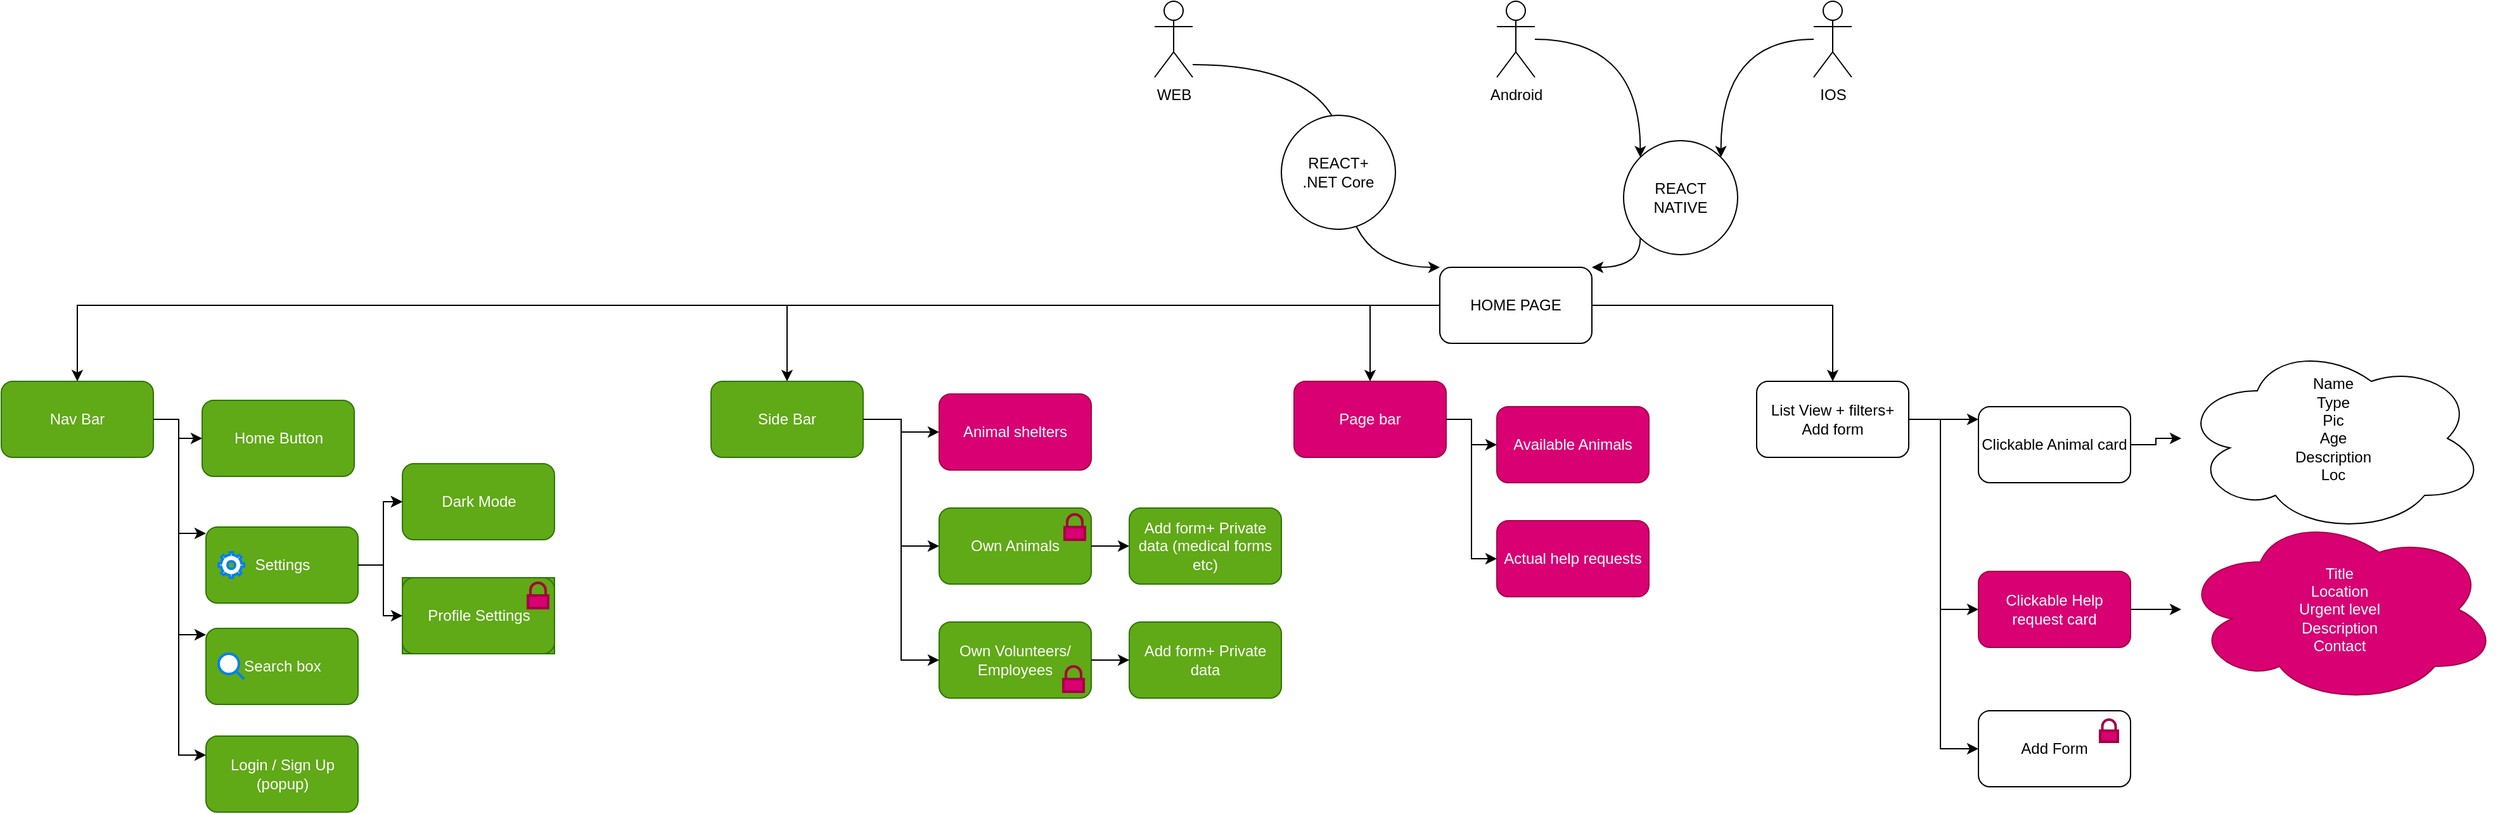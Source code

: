 <mxfile version="21.5.2" type="device">
  <diagram id="prtHgNgQTEPvFCAcTncT" name="Page-1">
    <mxGraphModel dx="2555" dy="983" grid="1" gridSize="10" guides="1" tooltips="1" connect="1" arrows="1" fold="1" page="1" pageScale="1" pageWidth="827" pageHeight="1169" math="0" shadow="0">
      <root>
        <mxCell id="0" />
        <mxCell id="1" parent="0" />
        <mxCell id="9PpW-I_dux-D_h7kpUux-74" value="" style="group;movable=1;resizable=1;rotatable=1;deletable=1;editable=1;locked=0;connectable=1;" parent="1" vertex="1" connectable="0">
          <mxGeometry x="-770" y="340" width="770" height="340" as="geometry" />
        </mxCell>
        <mxCell id="9PpW-I_dux-D_h7kpUux-17" value="Nav Bar" style="whiteSpace=wrap;html=1;rounded=1;fillColor=#60a917;fontColor=#ffffff;strokeColor=#2D7600;" parent="9PpW-I_dux-D_h7kpUux-74" vertex="1">
          <mxGeometry width="120" height="60" as="geometry" />
        </mxCell>
        <mxCell id="9PpW-I_dux-D_h7kpUux-52" value="" style="group" parent="9PpW-I_dux-D_h7kpUux-74" vertex="1" connectable="0">
          <mxGeometry x="140" y="50" width="315" height="290" as="geometry" />
        </mxCell>
        <mxCell id="9PpW-I_dux-D_h7kpUux-51" value="" style="group" parent="9PpW-I_dux-D_h7kpUux-52" vertex="1" connectable="0">
          <mxGeometry height="255" as="geometry" />
        </mxCell>
        <mxCell id="9PpW-I_dux-D_h7kpUux-49" value="" style="group" parent="9PpW-I_dux-D_h7kpUux-52" vertex="1" connectable="0">
          <mxGeometry x="21.5" y="15" width="275" height="275" as="geometry" />
        </mxCell>
        <mxCell id="9PpW-I_dux-D_h7kpUux-19" value="Settings" style="whiteSpace=wrap;html=1;rounded=1;fillColor=#60a917;fontColor=#ffffff;strokeColor=#2D7600;" parent="9PpW-I_dux-D_h7kpUux-49" vertex="1">
          <mxGeometry y="50" width="120" height="60" as="geometry" />
        </mxCell>
        <mxCell id="9PpW-I_dux-D_h7kpUux-22" value="Search box " style="whiteSpace=wrap;html=1;rounded=1;fillColor=#60a917;fontColor=#ffffff;strokeColor=#2D7600;" parent="9PpW-I_dux-D_h7kpUux-49" vertex="1">
          <mxGeometry y="130" width="120" height="60" as="geometry" />
        </mxCell>
        <mxCell id="9PpW-I_dux-D_h7kpUux-24" value="" style="html=1;verticalLabelPosition=bottom;align=center;labelBackgroundColor=#ffffff;verticalAlign=top;strokeWidth=2;strokeColor=#0080F0;shadow=0;dashed=0;shape=mxgraph.ios7.icons.settings;" parent="9PpW-I_dux-D_h7kpUux-49" vertex="1">
          <mxGeometry x="10" y="70" width="20" height="20" as="geometry" />
        </mxCell>
        <mxCell id="9PpW-I_dux-D_h7kpUux-25" value="" style="html=1;verticalLabelPosition=bottom;align=center;labelBackgroundColor=#ffffff;verticalAlign=top;strokeWidth=2;strokeColor=#0080F0;shadow=0;dashed=0;shape=mxgraph.ios7.icons.looking_glass;" parent="9PpW-I_dux-D_h7kpUux-49" vertex="1">
          <mxGeometry x="10" y="150" width="20" height="20" as="geometry" />
        </mxCell>
        <mxCell id="9PpW-I_dux-D_h7kpUux-26" value="Login / Sign Up&lt;br&gt;(popup)" style="whiteSpace=wrap;html=1;rounded=1;fillColor=#60a917;fontColor=#ffffff;strokeColor=#2D7600;" parent="9PpW-I_dux-D_h7kpUux-49" vertex="1">
          <mxGeometry y="215" width="120" height="60" as="geometry" />
        </mxCell>
        <mxCell id="9PpW-I_dux-D_h7kpUux-28" value="Dark Mode" style="whiteSpace=wrap;html=1;rounded=1;fillColor=#60a917;fontColor=#ffffff;strokeColor=#2D7600;" parent="9PpW-I_dux-D_h7kpUux-49" vertex="1">
          <mxGeometry x="155" width="120" height="60" as="geometry" />
        </mxCell>
        <mxCell id="9PpW-I_dux-D_h7kpUux-29" value="" style="edgeStyle=orthogonalEdgeStyle;rounded=0;orthogonalLoop=1;jettySize=auto;html=1;" parent="9PpW-I_dux-D_h7kpUux-49" source="9PpW-I_dux-D_h7kpUux-19" target="9PpW-I_dux-D_h7kpUux-28" edge="1">
          <mxGeometry relative="1" as="geometry" />
        </mxCell>
        <mxCell id="9PpW-I_dux-D_h7kpUux-30" value="" style="edgeStyle=orthogonalEdgeStyle;rounded=0;orthogonalLoop=1;jettySize=auto;html=1;" parent="9PpW-I_dux-D_h7kpUux-49" source="9PpW-I_dux-D_h7kpUux-19" target="9PpW-I_dux-D_h7kpUux-28" edge="1">
          <mxGeometry relative="1" as="geometry" />
        </mxCell>
        <mxCell id="9PpW-I_dux-D_h7kpUux-34" value="" style="group;fillColor=#60a917;fontColor=#ffffff;strokeColor=#2D7600;" parent="9PpW-I_dux-D_h7kpUux-49" vertex="1" connectable="0">
          <mxGeometry x="155" y="90" width="120" height="60" as="geometry" />
        </mxCell>
        <mxCell id="9PpW-I_dux-D_h7kpUux-32" value="Profile Settings" style="whiteSpace=wrap;html=1;rounded=1;fillColor=#60a917;fontColor=#ffffff;strokeColor=#2D7600;" parent="9PpW-I_dux-D_h7kpUux-34" vertex="1">
          <mxGeometry width="120" height="60" as="geometry" />
        </mxCell>
        <mxCell id="9PpW-I_dux-D_h7kpUux-21" value="" style="html=1;verticalLabelPosition=bottom;align=center;labelBackgroundColor=#ffffff;verticalAlign=top;strokeWidth=2;strokeColor=#A50040;shadow=0;dashed=0;shape=mxgraph.ios7.icons.locked;fillColor=#d80073;fontColor=#ffffff;" parent="9PpW-I_dux-D_h7kpUux-34" vertex="1">
          <mxGeometry x="99" y="4" width="16" height="20" as="geometry" />
        </mxCell>
        <mxCell id="9PpW-I_dux-D_h7kpUux-33" value="" style="edgeStyle=orthogonalEdgeStyle;rounded=0;orthogonalLoop=1;jettySize=auto;html=1;" parent="9PpW-I_dux-D_h7kpUux-49" source="9PpW-I_dux-D_h7kpUux-19" target="9PpW-I_dux-D_h7kpUux-32" edge="1">
          <mxGeometry relative="1" as="geometry" />
        </mxCell>
        <mxCell id="9PpW-I_dux-D_h7kpUux-75" value="Home Button" style="whiteSpace=wrap;html=1;rounded=1;fillColor=#60a917;fontColor=#ffffff;strokeColor=#2D7600;" parent="9PpW-I_dux-D_h7kpUux-52" vertex="1">
          <mxGeometry x="18.5" y="-35" width="120" height="60" as="geometry" />
        </mxCell>
        <mxCell id="9PpW-I_dux-D_h7kpUux-20" value="" style="edgeStyle=orthogonalEdgeStyle;rounded=0;orthogonalLoop=1;jettySize=auto;html=1;" parent="9PpW-I_dux-D_h7kpUux-74" source="9PpW-I_dux-D_h7kpUux-17" target="9PpW-I_dux-D_h7kpUux-19" edge="1">
          <mxGeometry relative="1" as="geometry">
            <Array as="points">
              <mxPoint x="140" y="30" />
              <mxPoint x="140" y="120" />
            </Array>
          </mxGeometry>
        </mxCell>
        <mxCell id="9PpW-I_dux-D_h7kpUux-23" value="" style="edgeStyle=orthogonalEdgeStyle;rounded=0;orthogonalLoop=1;jettySize=auto;html=1;" parent="9PpW-I_dux-D_h7kpUux-74" source="9PpW-I_dux-D_h7kpUux-17" target="9PpW-I_dux-D_h7kpUux-22" edge="1">
          <mxGeometry relative="1" as="geometry">
            <Array as="points">
              <mxPoint x="140" y="30" />
              <mxPoint x="140" y="200" />
            </Array>
          </mxGeometry>
        </mxCell>
        <mxCell id="9PpW-I_dux-D_h7kpUux-27" value="" style="edgeStyle=orthogonalEdgeStyle;rounded=0;orthogonalLoop=1;jettySize=auto;html=1;" parent="9PpW-I_dux-D_h7kpUux-74" source="9PpW-I_dux-D_h7kpUux-17" target="9PpW-I_dux-D_h7kpUux-26" edge="1">
          <mxGeometry relative="1" as="geometry">
            <Array as="points">
              <mxPoint x="140" y="30" />
              <mxPoint x="140" y="295" />
            </Array>
          </mxGeometry>
        </mxCell>
        <mxCell id="9PpW-I_dux-D_h7kpUux-76" value="" style="edgeStyle=orthogonalEdgeStyle;rounded=0;orthogonalLoop=1;jettySize=auto;html=1;" parent="9PpW-I_dux-D_h7kpUux-74" source="9PpW-I_dux-D_h7kpUux-17" target="9PpW-I_dux-D_h7kpUux-75" edge="1">
          <mxGeometry relative="1" as="geometry" />
        </mxCell>
        <mxCell id="9PpW-I_dux-D_h7kpUux-16" style="edgeStyle=orthogonalEdgeStyle;rounded=0;orthogonalLoop=1;jettySize=auto;html=1;entryX=0;entryY=0;entryDx=0;entryDy=0;curved=1;" parent="1" source="9PpW-I_dux-D_h7kpUux-1" target="9PpW-I_dux-D_h7kpUux-7" edge="1">
          <mxGeometry relative="1" as="geometry">
            <Array as="points">
              <mxPoint x="290" y="90" />
              <mxPoint x="290" y="250" />
            </Array>
          </mxGeometry>
        </mxCell>
        <mxCell id="9PpW-I_dux-D_h7kpUux-1" value="WEB" style="shape=umlActor;verticalLabelPosition=bottom;verticalAlign=top;html=1;outlineConnect=0;" parent="1" vertex="1">
          <mxGeometry x="140" y="40" width="30" height="60" as="geometry" />
        </mxCell>
        <mxCell id="9PpW-I_dux-D_h7kpUux-13" style="edgeStyle=orthogonalEdgeStyle;rounded=0;orthogonalLoop=1;jettySize=auto;html=1;entryX=0;entryY=0;entryDx=0;entryDy=0;curved=1;" parent="1" source="9PpW-I_dux-D_h7kpUux-4" target="9PpW-I_dux-D_h7kpUux-12" edge="1">
          <mxGeometry relative="1" as="geometry" />
        </mxCell>
        <mxCell id="9PpW-I_dux-D_h7kpUux-4" value="Android" style="shape=umlActor;verticalLabelPosition=bottom;verticalAlign=top;html=1;outlineConnect=0;" parent="1" vertex="1">
          <mxGeometry x="410" y="40" width="30" height="60" as="geometry" />
        </mxCell>
        <mxCell id="9PpW-I_dux-D_h7kpUux-14" style="edgeStyle=orthogonalEdgeStyle;rounded=0;orthogonalLoop=1;jettySize=auto;html=1;entryX=1;entryY=0;entryDx=0;entryDy=0;curved=1;" parent="1" source="9PpW-I_dux-D_h7kpUux-5" target="9PpW-I_dux-D_h7kpUux-12" edge="1">
          <mxGeometry relative="1" as="geometry" />
        </mxCell>
        <mxCell id="9PpW-I_dux-D_h7kpUux-5" value="IOS" style="shape=umlActor;verticalLabelPosition=bottom;verticalAlign=top;html=1;outlineConnect=0;" parent="1" vertex="1">
          <mxGeometry x="660" y="40" width="30" height="60" as="geometry" />
        </mxCell>
        <mxCell id="9PpW-I_dux-D_h7kpUux-18" value="" style="edgeStyle=orthogonalEdgeStyle;rounded=0;orthogonalLoop=1;jettySize=auto;html=1;" parent="1" source="9PpW-I_dux-D_h7kpUux-7" target="9PpW-I_dux-D_h7kpUux-17" edge="1">
          <mxGeometry relative="1" as="geometry" />
        </mxCell>
        <mxCell id="9PpW-I_dux-D_h7kpUux-78" value="" style="edgeStyle=orthogonalEdgeStyle;rounded=0;orthogonalLoop=1;jettySize=auto;html=1;" parent="1" source="9PpW-I_dux-D_h7kpUux-7" target="9PpW-I_dux-D_h7kpUux-77" edge="1">
          <mxGeometry relative="1" as="geometry" />
        </mxCell>
        <mxCell id="9PpW-I_dux-D_h7kpUux-91" value="" style="edgeStyle=orthogonalEdgeStyle;rounded=0;orthogonalLoop=1;jettySize=auto;html=1;" parent="1" source="9PpW-I_dux-D_h7kpUux-7" target="9PpW-I_dux-D_h7kpUux-90" edge="1">
          <mxGeometry relative="1" as="geometry">
            <Array as="points">
              <mxPoint x="310" y="280" />
            </Array>
          </mxGeometry>
        </mxCell>
        <mxCell id="9PpW-I_dux-D_h7kpUux-99" value="" style="edgeStyle=orthogonalEdgeStyle;rounded=0;orthogonalLoop=1;jettySize=auto;html=1;" parent="1" source="9PpW-I_dux-D_h7kpUux-7" target="9PpW-I_dux-D_h7kpUux-98" edge="1">
          <mxGeometry relative="1" as="geometry" />
        </mxCell>
        <mxCell id="9PpW-I_dux-D_h7kpUux-7" value="HOME PAGE" style="rounded=1;whiteSpace=wrap;html=1;" parent="1" vertex="1">
          <mxGeometry x="365" y="250" width="120" height="60" as="geometry" />
        </mxCell>
        <mxCell id="9PpW-I_dux-D_h7kpUux-15" style="edgeStyle=orthogonalEdgeStyle;rounded=0;orthogonalLoop=1;jettySize=auto;html=1;exitX=0;exitY=1;exitDx=0;exitDy=0;entryX=1;entryY=0;entryDx=0;entryDy=0;elbow=vertical;curved=1;" parent="1" source="9PpW-I_dux-D_h7kpUux-12" target="9PpW-I_dux-D_h7kpUux-7" edge="1">
          <mxGeometry relative="1" as="geometry">
            <Array as="points">
              <mxPoint x="523" y="250" />
            </Array>
          </mxGeometry>
        </mxCell>
        <mxCell id="9PpW-I_dux-D_h7kpUux-12" value="REACT&lt;br&gt; NATIVE" style="ellipse;whiteSpace=wrap;html=1;aspect=fixed;" parent="1" vertex="1">
          <mxGeometry x="510" y="150" width="90" height="90" as="geometry" />
        </mxCell>
        <mxCell id="9PpW-I_dux-D_h7kpUux-97" value="" style="group;movable=1;resizable=1;rotatable=1;deletable=1;editable=1;locked=0;connectable=1;" parent="1" vertex="1" connectable="0">
          <mxGeometry x="250" y="340" width="280" height="170" as="geometry" />
        </mxCell>
        <mxCell id="9PpW-I_dux-D_h7kpUux-90" value="Page bar" style="whiteSpace=wrap;html=1;rounded=1;fillColor=#d80073;fontColor=#ffffff;strokeColor=#A50040;" parent="9PpW-I_dux-D_h7kpUux-97" vertex="1">
          <mxGeometry width="120" height="60" as="geometry" />
        </mxCell>
        <mxCell id="9PpW-I_dux-D_h7kpUux-92" value="Available Animals" style="whiteSpace=wrap;html=1;rounded=1;fillColor=#d80073;fontColor=#ffffff;strokeColor=#A50040;" parent="9PpW-I_dux-D_h7kpUux-97" vertex="1">
          <mxGeometry x="160" y="20" width="120" height="60" as="geometry" />
        </mxCell>
        <mxCell id="9PpW-I_dux-D_h7kpUux-93" value="" style="edgeStyle=orthogonalEdgeStyle;rounded=0;orthogonalLoop=1;jettySize=auto;html=1;" parent="9PpW-I_dux-D_h7kpUux-97" source="9PpW-I_dux-D_h7kpUux-90" target="9PpW-I_dux-D_h7kpUux-92" edge="1">
          <mxGeometry relative="1" as="geometry" />
        </mxCell>
        <mxCell id="9PpW-I_dux-D_h7kpUux-94" value="Actual help requests" style="whiteSpace=wrap;html=1;rounded=1;fillColor=#d80073;fontColor=#ffffff;strokeColor=#A50040;" parent="9PpW-I_dux-D_h7kpUux-97" vertex="1">
          <mxGeometry x="160" y="110" width="120" height="60" as="geometry" />
        </mxCell>
        <mxCell id="9PpW-I_dux-D_h7kpUux-95" value="" style="edgeStyle=orthogonalEdgeStyle;rounded=0;orthogonalLoop=1;jettySize=auto;html=1;" parent="9PpW-I_dux-D_h7kpUux-97" source="9PpW-I_dux-D_h7kpUux-90" target="9PpW-I_dux-D_h7kpUux-94" edge="1">
          <mxGeometry relative="1" as="geometry">
            <Array as="points">
              <mxPoint x="140" y="30" />
              <mxPoint x="140" y="140" />
            </Array>
          </mxGeometry>
        </mxCell>
        <mxCell id="9PpW-I_dux-D_h7kpUux-113" value="" style="group;movable=1;resizable=1;rotatable=1;deletable=1;editable=1;locked=0;connectable=1;" parent="1" vertex="1" connectable="0">
          <mxGeometry x="-210" y="340" width="450" height="250" as="geometry" />
        </mxCell>
        <mxCell id="9PpW-I_dux-D_h7kpUux-96" value="" style="group;movable=1;resizable=1;rotatable=1;deletable=1;editable=1;locked=0;connectable=1;" parent="9PpW-I_dux-D_h7kpUux-113" vertex="1" connectable="0">
          <mxGeometry width="330" height="250" as="geometry" />
        </mxCell>
        <mxCell id="9PpW-I_dux-D_h7kpUux-77" value="Side Bar" style="whiteSpace=wrap;html=1;rounded=1;movable=1;resizable=1;rotatable=1;deletable=1;editable=1;locked=0;connectable=1;fillColor=#60a917;fontColor=#ffffff;strokeColor=#2D7600;" parent="9PpW-I_dux-D_h7kpUux-96" vertex="1">
          <mxGeometry width="120" height="60" as="geometry" />
        </mxCell>
        <mxCell id="9PpW-I_dux-D_h7kpUux-80" value="Animal shelters" style="whiteSpace=wrap;html=1;rounded=1;movable=1;resizable=1;rotatable=1;deletable=1;editable=1;locked=0;connectable=1;fillColor=#d80073;fontColor=#ffffff;strokeColor=#A50040;" parent="9PpW-I_dux-D_h7kpUux-96" vertex="1">
          <mxGeometry x="180" y="10" width="120" height="60" as="geometry" />
        </mxCell>
        <mxCell id="9PpW-I_dux-D_h7kpUux-81" value="" style="edgeStyle=orthogonalEdgeStyle;rounded=0;orthogonalLoop=1;jettySize=auto;html=1;movable=0;resizable=0;rotatable=0;deletable=0;editable=0;locked=1;connectable=0;" parent="9PpW-I_dux-D_h7kpUux-96" source="9PpW-I_dux-D_h7kpUux-77" target="9PpW-I_dux-D_h7kpUux-80" edge="1">
          <mxGeometry relative="1" as="geometry" />
        </mxCell>
        <mxCell id="9PpW-I_dux-D_h7kpUux-82" value="Own Animals" style="whiteSpace=wrap;html=1;rounded=1;movable=1;resizable=1;rotatable=1;deletable=1;editable=1;locked=0;connectable=1;fillColor=#60a917;fontColor=#ffffff;strokeColor=#2D7600;" parent="9PpW-I_dux-D_h7kpUux-96" vertex="1">
          <mxGeometry x="180" y="100" width="120" height="60" as="geometry" />
        </mxCell>
        <mxCell id="9PpW-I_dux-D_h7kpUux-83" value="" style="edgeStyle=orthogonalEdgeStyle;rounded=0;orthogonalLoop=1;jettySize=auto;html=1;movable=0;resizable=0;rotatable=0;deletable=0;editable=0;locked=1;connectable=0;" parent="9PpW-I_dux-D_h7kpUux-96" source="9PpW-I_dux-D_h7kpUux-77" target="9PpW-I_dux-D_h7kpUux-82" edge="1">
          <mxGeometry relative="1" as="geometry">
            <Array as="points">
              <mxPoint x="150" y="30" />
              <mxPoint x="150" y="130" />
            </Array>
          </mxGeometry>
        </mxCell>
        <mxCell id="9PpW-I_dux-D_h7kpUux-84" value="" style="html=1;verticalLabelPosition=bottom;align=center;labelBackgroundColor=#ffffff;verticalAlign=top;strokeWidth=2;strokeColor=#A50040;shadow=0;dashed=0;shape=mxgraph.ios7.icons.locked;fillColor=#d80073;fontColor=#ffffff;movable=0;resizable=0;rotatable=0;deletable=0;editable=0;locked=1;connectable=0;" parent="9PpW-I_dux-D_h7kpUux-96" vertex="1">
          <mxGeometry x="279" y="105" width="16" height="20" as="geometry" />
        </mxCell>
        <mxCell id="9PpW-I_dux-D_h7kpUux-87" value="Own Volunteers/ Employees" style="whiteSpace=wrap;html=1;rounded=1;movable=1;resizable=1;rotatable=1;deletable=1;editable=1;locked=0;connectable=1;fillColor=#60a917;fontColor=#ffffff;strokeColor=#2D7600;" parent="9PpW-I_dux-D_h7kpUux-96" vertex="1">
          <mxGeometry x="180" y="190" width="120" height="60" as="geometry" />
        </mxCell>
        <mxCell id="9PpW-I_dux-D_h7kpUux-88" value="" style="edgeStyle=orthogonalEdgeStyle;rounded=0;orthogonalLoop=1;jettySize=auto;html=1;movable=0;resizable=0;rotatable=0;deletable=0;editable=0;locked=1;connectable=0;" parent="9PpW-I_dux-D_h7kpUux-96" source="9PpW-I_dux-D_h7kpUux-77" target="9PpW-I_dux-D_h7kpUux-87" edge="1">
          <mxGeometry relative="1" as="geometry">
            <Array as="points">
              <mxPoint x="150" y="30" />
              <mxPoint x="150" y="220" />
            </Array>
          </mxGeometry>
        </mxCell>
        <mxCell id="9PpW-I_dux-D_h7kpUux-89" value="" style="html=1;verticalLabelPosition=bottom;align=center;labelBackgroundColor=#ffffff;verticalAlign=top;strokeWidth=2;strokeColor=#A50040;shadow=0;dashed=0;shape=mxgraph.ios7.icons.locked;fillColor=#d80073;fontColor=#ffffff;movable=0;resizable=0;rotatable=0;deletable=0;editable=0;locked=1;connectable=0;" parent="9PpW-I_dux-D_h7kpUux-96" vertex="1">
          <mxGeometry x="278" y="225" width="16" height="20" as="geometry" />
        </mxCell>
        <mxCell id="9PpW-I_dux-D_h7kpUux-100" value="Add form+ Private data" style="whiteSpace=wrap;html=1;rounded=1;movable=1;resizable=1;rotatable=1;deletable=1;editable=1;locked=0;connectable=1;fillColor=#60a917;fontColor=#ffffff;strokeColor=#2D7600;" parent="9PpW-I_dux-D_h7kpUux-113" vertex="1">
          <mxGeometry x="330" y="190" width="120" height="60" as="geometry" />
        </mxCell>
        <mxCell id="9PpW-I_dux-D_h7kpUux-101" value="" style="edgeStyle=orthogonalEdgeStyle;rounded=0;orthogonalLoop=1;jettySize=auto;html=1;movable=0;resizable=0;rotatable=0;deletable=0;editable=0;locked=1;connectable=0;" parent="9PpW-I_dux-D_h7kpUux-113" source="9PpW-I_dux-D_h7kpUux-87" target="9PpW-I_dux-D_h7kpUux-100" edge="1">
          <mxGeometry relative="1" as="geometry" />
        </mxCell>
        <mxCell id="9PpW-I_dux-D_h7kpUux-103" value="" style="edgeStyle=orthogonalEdgeStyle;rounded=0;orthogonalLoop=1;jettySize=auto;html=1;movable=0;resizable=0;rotatable=0;deletable=0;editable=0;locked=1;connectable=0;" parent="9PpW-I_dux-D_h7kpUux-113" source="9PpW-I_dux-D_h7kpUux-82" target="9PpW-I_dux-D_h7kpUux-102" edge="1">
          <mxGeometry relative="1" as="geometry" />
        </mxCell>
        <mxCell id="9PpW-I_dux-D_h7kpUux-102" value="Add form+ Private data (medical forms etc)" style="whiteSpace=wrap;html=1;rounded=1;movable=1;resizable=1;rotatable=1;deletable=1;editable=1;locked=0;connectable=1;fillColor=#60a917;fontColor=#ffffff;strokeColor=#2D7600;" parent="9PpW-I_dux-D_h7kpUux-113" vertex="1">
          <mxGeometry x="330" y="100" width="120" height="60" as="geometry" />
        </mxCell>
        <mxCell id="9PpW-I_dux-D_h7kpUux-122" value="" style="group;movable=0;resizable=0;rotatable=0;deletable=0;editable=0;locked=1;connectable=0;" parent="1" vertex="1" connectable="0">
          <mxGeometry x="615" y="310" width="585" height="350" as="geometry" />
        </mxCell>
        <mxCell id="9PpW-I_dux-D_h7kpUux-98" value="List View + filters+ Add form" style="whiteSpace=wrap;html=1;rounded=1;" parent="9PpW-I_dux-D_h7kpUux-122" vertex="1">
          <mxGeometry y="30" width="120" height="60" as="geometry" />
        </mxCell>
        <mxCell id="9PpW-I_dux-D_h7kpUux-106" value="Clickable Animal card" style="whiteSpace=wrap;html=1;rounded=1;" parent="9PpW-I_dux-D_h7kpUux-122" vertex="1">
          <mxGeometry x="175" y="50" width="120" height="60" as="geometry" />
        </mxCell>
        <mxCell id="9PpW-I_dux-D_h7kpUux-107" value="" style="edgeStyle=orthogonalEdgeStyle;rounded=0;orthogonalLoop=1;jettySize=auto;html=1;" parent="9PpW-I_dux-D_h7kpUux-122" source="9PpW-I_dux-D_h7kpUux-98" target="9PpW-I_dux-D_h7kpUux-106" edge="1">
          <mxGeometry relative="1" as="geometry">
            <Array as="points">
              <mxPoint x="165" y="60" />
              <mxPoint x="165" y="60" />
            </Array>
          </mxGeometry>
        </mxCell>
        <mxCell id="9PpW-I_dux-D_h7kpUux-108" value="Clickable Help request card" style="whiteSpace=wrap;html=1;rounded=1;fillColor=#d80073;fontColor=#ffffff;strokeColor=#A50040;" parent="9PpW-I_dux-D_h7kpUux-122" vertex="1">
          <mxGeometry x="175" y="180" width="120" height="60" as="geometry" />
        </mxCell>
        <mxCell id="9PpW-I_dux-D_h7kpUux-109" value="" style="edgeStyle=orthogonalEdgeStyle;rounded=0;orthogonalLoop=1;jettySize=auto;html=1;" parent="9PpW-I_dux-D_h7kpUux-122" source="9PpW-I_dux-D_h7kpUux-98" target="9PpW-I_dux-D_h7kpUux-108" edge="1">
          <mxGeometry relative="1" as="geometry">
            <Array as="points">
              <mxPoint x="145" y="60" />
              <mxPoint x="145" y="210" />
            </Array>
          </mxGeometry>
        </mxCell>
        <mxCell id="9PpW-I_dux-D_h7kpUux-114" value="&lt;div&gt;Name&lt;br&gt;Type&lt;br&gt;&lt;/div&gt;&lt;div&gt;Pic&lt;br&gt;Age&lt;br&gt;Description&lt;/div&gt;&lt;div&gt;Loc&lt;br&gt;&lt;/div&gt;&lt;div&gt;&lt;br&gt;&lt;/div&gt;" style="ellipse;shape=cloud;whiteSpace=wrap;html=1;rounded=1;" parent="9PpW-I_dux-D_h7kpUux-122" vertex="1">
          <mxGeometry x="335" width="240" height="150" as="geometry" />
        </mxCell>
        <mxCell id="9PpW-I_dux-D_h7kpUux-115" value="" style="edgeStyle=orthogonalEdgeStyle;rounded=0;orthogonalLoop=1;jettySize=auto;html=1;" parent="9PpW-I_dux-D_h7kpUux-122" source="9PpW-I_dux-D_h7kpUux-106" target="9PpW-I_dux-D_h7kpUux-114" edge="1">
          <mxGeometry relative="1" as="geometry" />
        </mxCell>
        <mxCell id="9PpW-I_dux-D_h7kpUux-116" value="&lt;div&gt;Title&lt;/div&gt;&lt;div&gt;Location&lt;/div&gt;&lt;div&gt;Urgent level&lt;/div&gt;&lt;div&gt;Description&lt;/div&gt;&lt;div&gt;Contact&lt;br&gt;&lt;/div&gt;" style="ellipse;shape=cloud;whiteSpace=wrap;html=1;rounded=1;fillColor=#d80073;fontColor=#ffffff;strokeColor=#A50040;" parent="9PpW-I_dux-D_h7kpUux-122" vertex="1">
          <mxGeometry x="335" y="135" width="250" height="150" as="geometry" />
        </mxCell>
        <mxCell id="9PpW-I_dux-D_h7kpUux-117" value="" style="edgeStyle=orthogonalEdgeStyle;rounded=0;orthogonalLoop=1;jettySize=auto;html=1;" parent="9PpW-I_dux-D_h7kpUux-122" source="9PpW-I_dux-D_h7kpUux-108" target="9PpW-I_dux-D_h7kpUux-116" edge="1">
          <mxGeometry relative="1" as="geometry" />
        </mxCell>
        <mxCell id="9PpW-I_dux-D_h7kpUux-118" value="Add Form" style="whiteSpace=wrap;html=1;rounded=1;" parent="9PpW-I_dux-D_h7kpUux-122" vertex="1">
          <mxGeometry x="175" y="290" width="120" height="60" as="geometry" />
        </mxCell>
        <mxCell id="9PpW-I_dux-D_h7kpUux-119" value="" style="edgeStyle=orthogonalEdgeStyle;rounded=0;orthogonalLoop=1;jettySize=auto;html=1;" parent="9PpW-I_dux-D_h7kpUux-122" source="9PpW-I_dux-D_h7kpUux-98" target="9PpW-I_dux-D_h7kpUux-118" edge="1">
          <mxGeometry relative="1" as="geometry">
            <Array as="points">
              <mxPoint x="145" y="60" />
              <mxPoint x="145" y="320" />
            </Array>
          </mxGeometry>
        </mxCell>
        <mxCell id="9PpW-I_dux-D_h7kpUux-121" value="" style="html=1;verticalLabelPosition=bottom;align=center;labelBackgroundColor=#ffffff;verticalAlign=top;strokeWidth=2;strokeColor=#A50040;shadow=0;dashed=0;shape=mxgraph.ios7.icons.locked;fillColor=#d80073;fontColor=#ffffff;" parent="9PpW-I_dux-D_h7kpUux-122" vertex="1">
          <mxGeometry x="271" y="297" width="14" height="17.5" as="geometry" />
        </mxCell>
        <mxCell id="9PpW-I_dux-D_h7kpUux-123" value="REACT+&lt;br&gt;.NET Core" style="ellipse;whiteSpace=wrap;html=1;aspect=fixed;" parent="1" vertex="1">
          <mxGeometry x="240" y="130" width="90" height="90" as="geometry" />
        </mxCell>
      </root>
    </mxGraphModel>
  </diagram>
</mxfile>
